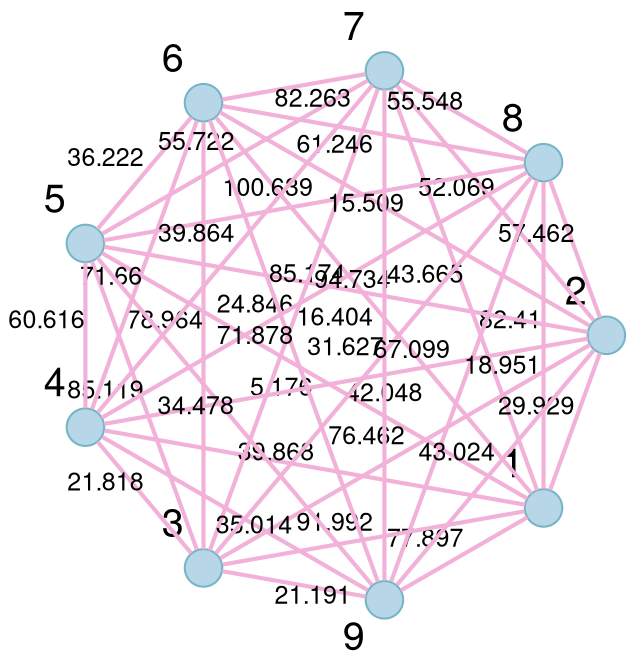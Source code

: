 digraph graph_visual_9n_9m {

	layout=circo
	fontname="Helvetica,Arial,sans-serif"
	node [fontname="Helvetica,Arial,sans-serif", fontsize=19, style=filled, shape=circle, height=0.25, color="#76b5c5", fillcolor="#b7d7e8"]
	edge [fontname="Helvetica,Arial,sans-serif", fontsize=12, color="#f2b1d8", penwidth=2]
	rankdir=LR;

	node [style=filled, shape=circle, height=0.25]
	edge [dir=none]
	1	[xlabel=1, label=""]
	2	[xlabel=2, label=""]
	3	[xlabel=3, label=""]
	4	[xlabel=4, label=""]
	5	[xlabel=5, label=""]
	6	[xlabel=6, label=""]
	7	[xlabel=7, label=""]
	8	[xlabel=8, label=""]
	9	[xlabel=9, label=""]

	2 -> 1 [label=29.929 ]
	3 -> 1 [label=91.992 ]
	4 -> 3 [label=21.818 ]
	5 -> 4 [label=60.616 ]
	6 -> 2 [label=15.509 ]
	7 -> 4 [label=39.864 ]
	8 -> 3 [label=67.099 ]
	9 -> 2 [label=43.024 ]
	1 -> 6 [label=16.404 ]
	1 -> 4 [label=39.868 ]
	4 -> 6 [label=71.66 ]
	1 -> 8 [label=82.41 ]
	2 -> 3 [label=76.462 ]
	5 -> 8 [label=100.639 ]
	6 -> 8 [label=61.246 ]
	6 -> 9 [label=71.878 ]
	1 -> 7 [label=43.665 ]
	4 -> 8 [label=94.734 ]
	3 -> 7 [label=24.846 ]
	5 -> 7 [label=55.722 ]
	4 -> 9 [label=35.014 ]
	2 -> 7 [label=52.069 ]
	2 -> 4 [label=42.048 ]
	1 -> 5 [label=5.176 ]
	7 -> 9 [label=31.627 ]
	2 -> 8 [label=57.462 ]
	7 -> 8 [label=55.548 ]
	3 -> 9 [label=21.191 ]
	3 -> 5 [label=85.119 ]
	5 -> 6 [label=36.222 ]
	2 -> 5 [label=85.174 ]
	1 -> 9 [label=77.897 ]
	3 -> 6 [label=78.964 ]
	5 -> 9 [label=34.478 ]
	8 -> 9 [label=18.951 ]
	6 -> 7 [label=82.263 ]
}
